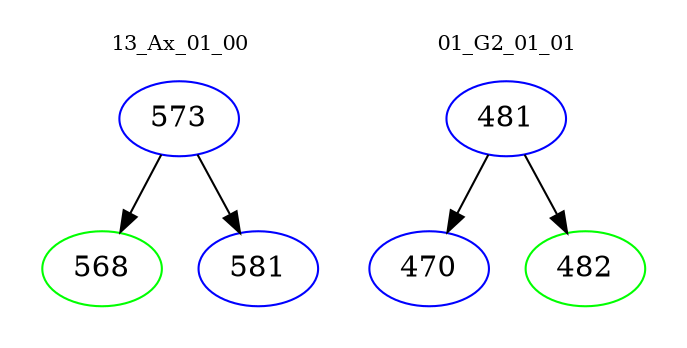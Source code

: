 digraph{
subgraph cluster_0 {
color = white
label = "13_Ax_01_00";
fontsize=10;
T0_573 [label="573", color="blue"]
T0_573 -> T0_568 [color="black"]
T0_568 [label="568", color="green"]
T0_573 -> T0_581 [color="black"]
T0_581 [label="581", color="blue"]
}
subgraph cluster_1 {
color = white
label = "01_G2_01_01";
fontsize=10;
T1_481 [label="481", color="blue"]
T1_481 -> T1_470 [color="black"]
T1_470 [label="470", color="blue"]
T1_481 -> T1_482 [color="black"]
T1_482 [label="482", color="green"]
}
}
